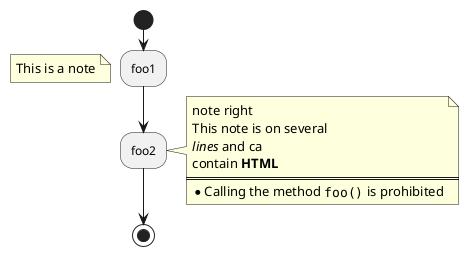 @startuml
start
:foo1;
floating note left: This is a note
:foo2;
note right
note right
This note is on several
//lines// and ca 
contain <b>HTML</b>
====
* Calling the method ""foo()"" is prohibited
end note
stop
@enduml